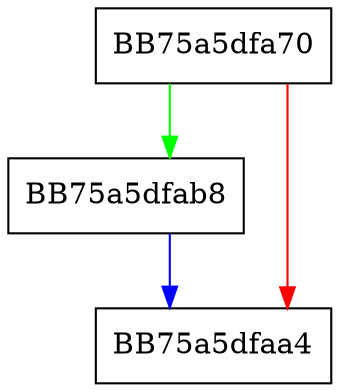 digraph ChangeState {
  node [shape="box"];
  graph [splines=ortho];
  BB75a5dfa70 -> BB75a5dfab8 [color="green"];
  BB75a5dfa70 -> BB75a5dfaa4 [color="red"];
  BB75a5dfab8 -> BB75a5dfaa4 [color="blue"];
}